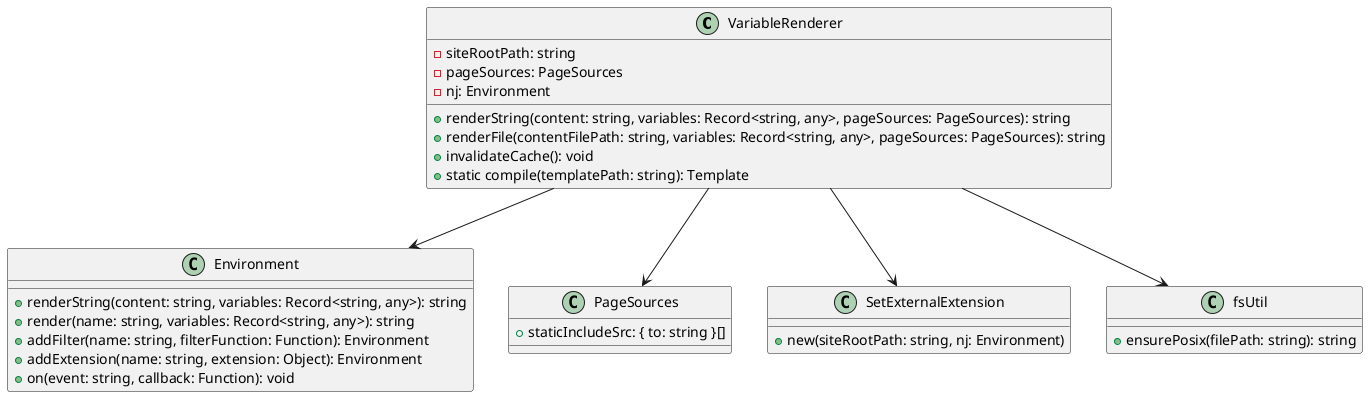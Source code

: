@startuml
class VariableRenderer {
  - siteRootPath: string
  - pageSources: PageSources
  - nj: Environment

  + renderString(content: string, variables: Record<string, any>, pageSources: PageSources): string
  + renderFile(contentFilePath: string, variables: Record<string, any>, pageSources: PageSources): string
  + invalidateCache(): void
  + static compile(templatePath: string): Template
}

class Environment {
  + renderString(content: string, variables: Record<string, any>): string
  + render(name: string, variables: Record<string, any>): string
  + addFilter(name: string, filterFunction: Function): Environment
  + addExtension(name: string, extension: Object): Environment
  + on(event: string, callback: Function): void
}

class PageSources {
  + staticIncludeSrc: { to: string }[]
}

class SetExternalExtension {
  + new(siteRootPath: string, nj: Environment)
}

class fsUtil {
  + ensurePosix(filePath: string): string
}

VariableRenderer --> Environment
VariableRenderer --> PageSources
VariableRenderer --> SetExternalExtension
VariableRenderer --> fsUtil
@enduml



